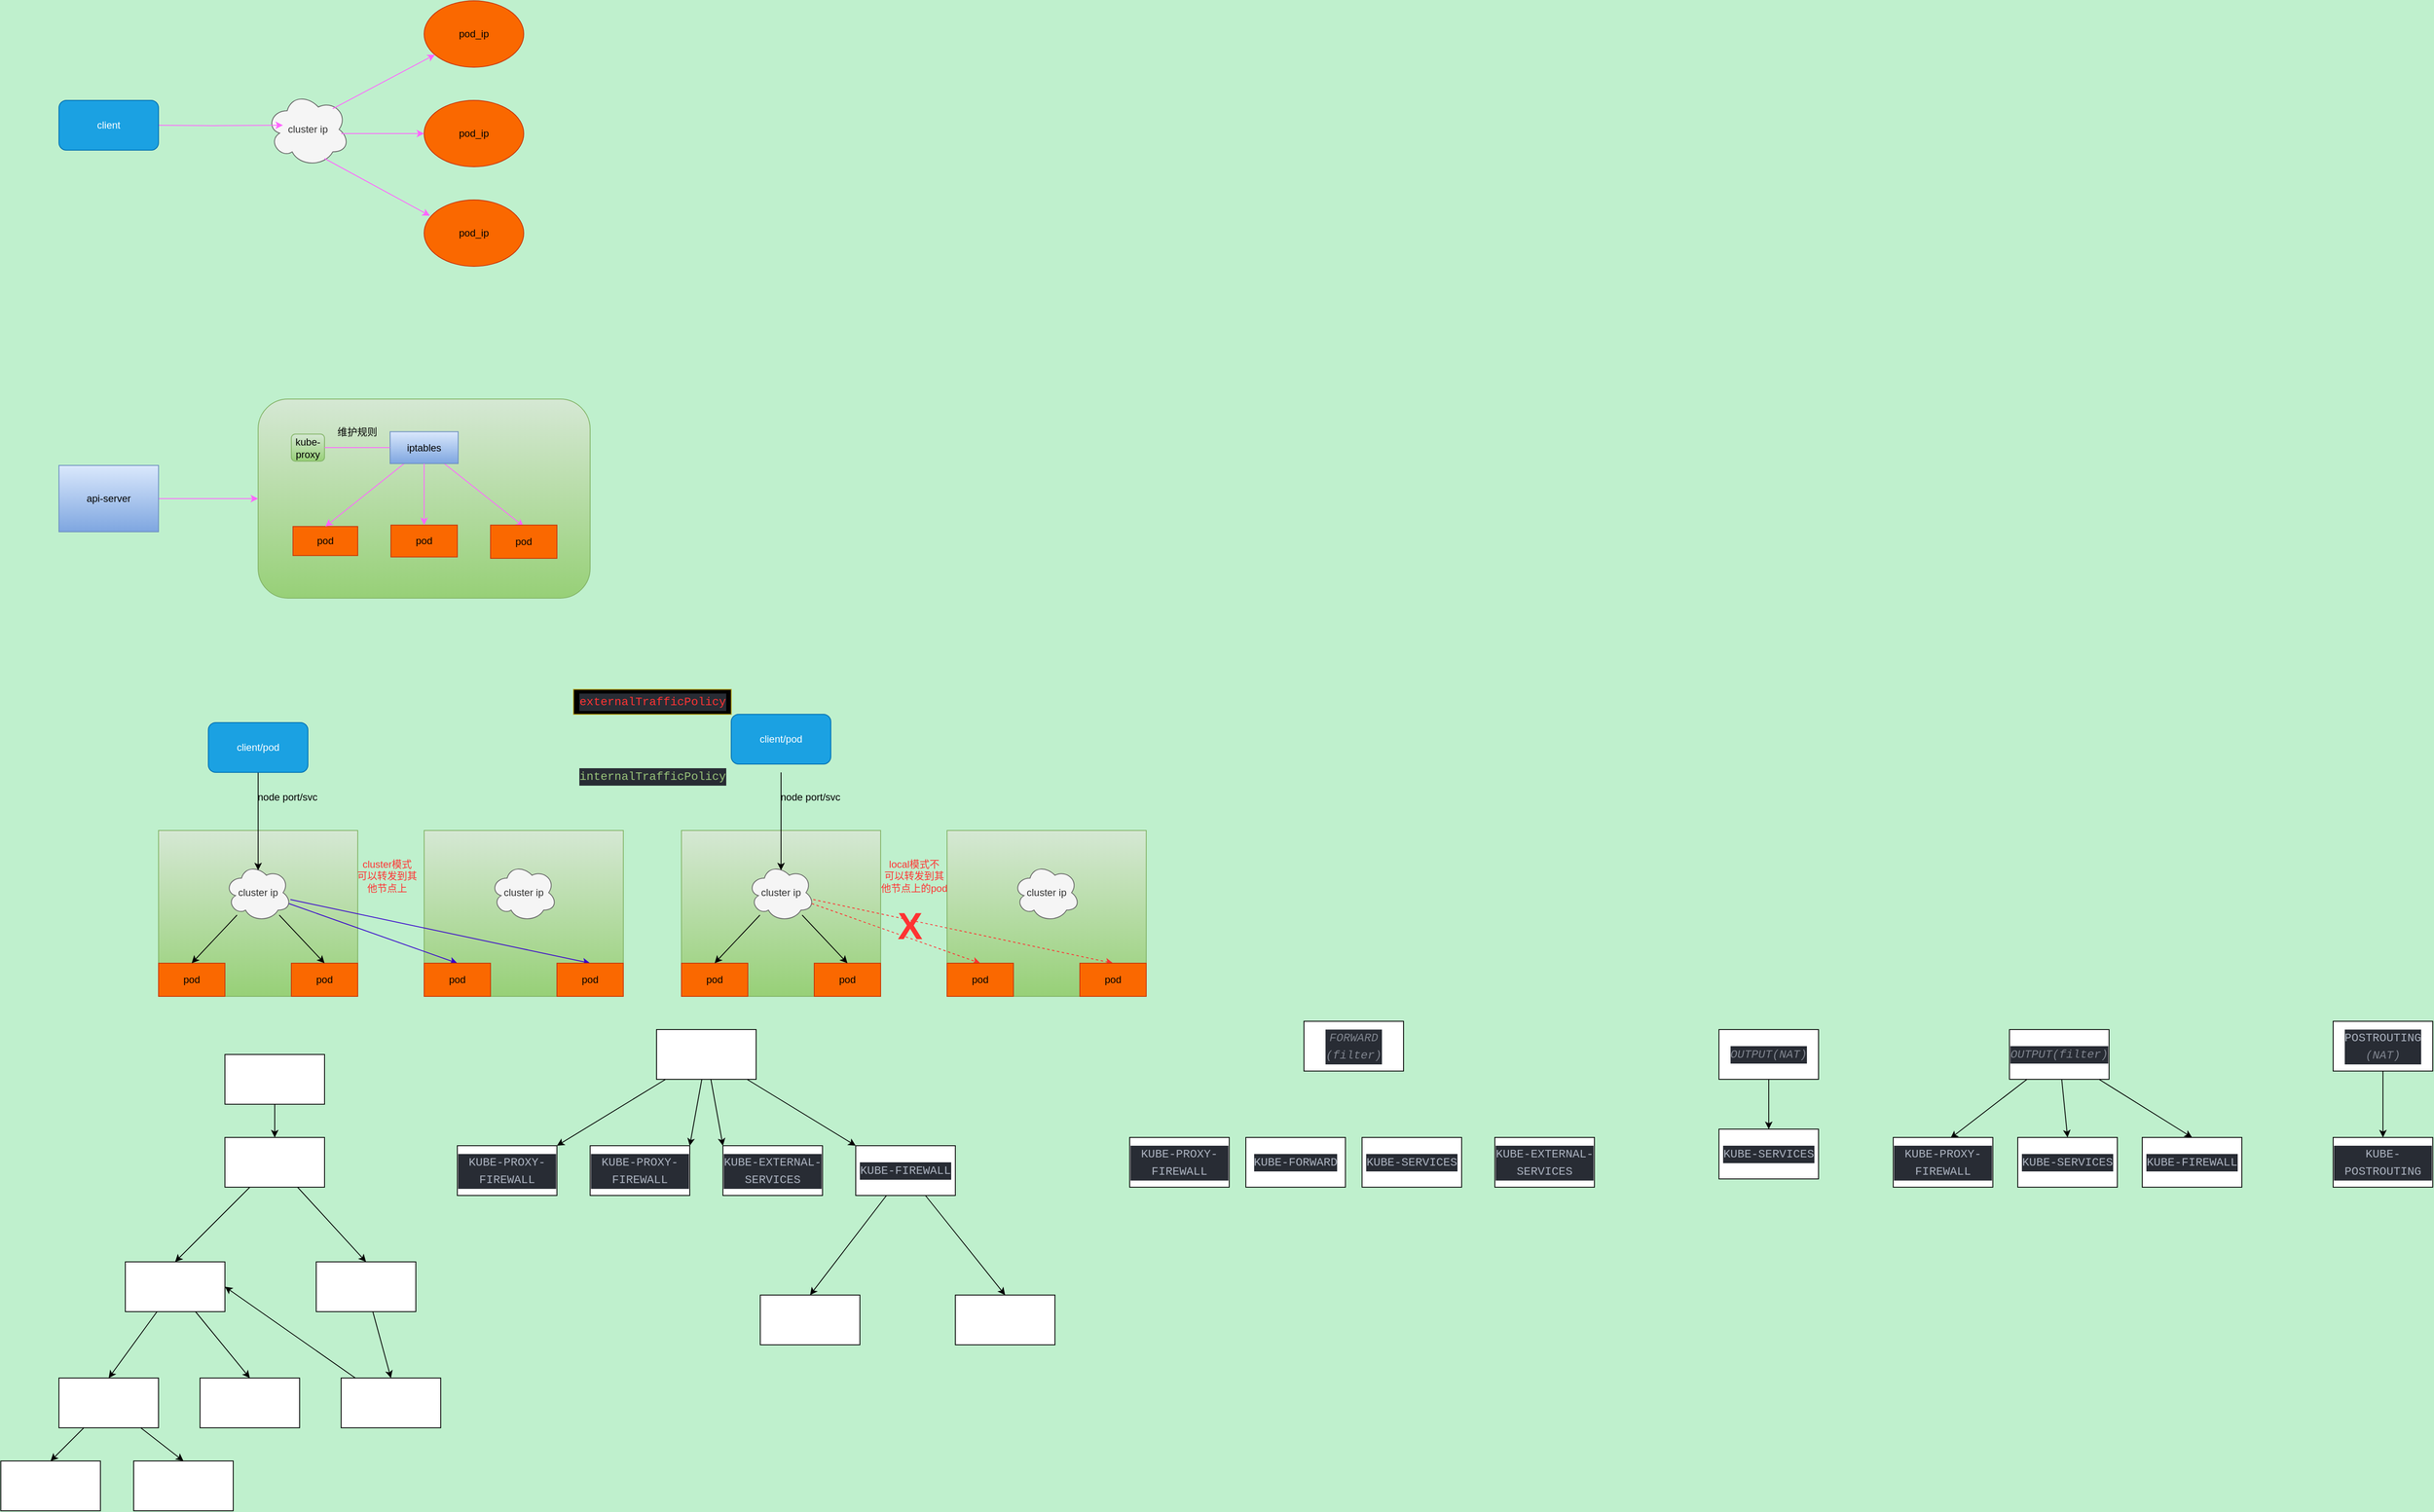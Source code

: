 <mxfile>
    <diagram id="Dsr6dYloNJloRHsYJIIj" name="第 1 页">
        <mxGraphModel dx="4678" dy="860" grid="1" gridSize="10" guides="1" tooltips="1" connect="1" arrows="1" fold="1" page="1" pageScale="1" pageWidth="3300" pageHeight="2339" background="#BFF0CD" math="0" shadow="0">
            <root>
                <mxCell id="0"/>
                <mxCell id="1" parent="0"/>
                <mxCell id="244" value="&lt;p style=&quot;line-height: 1.5&quot;&gt;&lt;font style=&quot;font-size: 45px&quot;&gt;X&lt;/font&gt;&lt;/p&gt;" style="text;strokeColor=none;fillColor=none;html=1;fontSize=24;fontStyle=1;verticalAlign=middle;align=center;fontColor=#FF3333;" parent="1" vertex="1">
                    <mxGeometry x="1020" y="1120" width="90" height="70" as="geometry"/>
                </mxCell>
                <mxCell id="180" value="" style="rounded=0;whiteSpace=wrap;html=1;strokeColor=#82b366;fillColor=#d5e8d4;gradientColor=#97d077;" parent="1" vertex="1">
                    <mxGeometry x="480" y="1040" width="240" height="200" as="geometry"/>
                </mxCell>
                <mxCell id="179" value="" style="rounded=0;whiteSpace=wrap;html=1;strokeColor=#82b366;fillColor=#d5e8d4;gradientColor=#97d077;" parent="1" vertex="1">
                    <mxGeometry x="160" y="1040" width="240" height="200" as="geometry"/>
                </mxCell>
                <mxCell id="2" value="pod_ip" style="ellipse;whiteSpace=wrap;html=1;fillColor=#fa6800;fontColor=#000000;strokeColor=#C73500;" parent="1" vertex="1">
                    <mxGeometry x="480" y="40" width="120" height="80" as="geometry"/>
                </mxCell>
                <mxCell id="3" value="pod_ip" style="ellipse;whiteSpace=wrap;html=1;fillColor=#fa6800;fontColor=#000000;strokeColor=#C73500;" parent="1" vertex="1">
                    <mxGeometry x="480" y="280" width="120" height="80" as="geometry"/>
                </mxCell>
                <mxCell id="4" value="pod_ip" style="ellipse;whiteSpace=wrap;html=1;fillColor=#fa6800;fontColor=#000000;strokeColor=#C73500;" parent="1" vertex="1">
                    <mxGeometry x="480" y="160" width="120" height="80" as="geometry"/>
                </mxCell>
                <mxCell id="5" value="cluster ip" style="ellipse;shape=cloud;whiteSpace=wrap;html=1;fillColor=#f5f5f5;fontColor=#333333;strokeColor=#666666;" parent="1" vertex="1">
                    <mxGeometry x="290" y="150" width="100" height="90" as="geometry"/>
                </mxCell>
                <mxCell id="17" style="edgeStyle=orthogonalEdgeStyle;orthogonalLoop=1;jettySize=auto;html=1;entryX=0.2;entryY=0.444;entryDx=0;entryDy=0;entryPerimeter=0;strokeColor=#FF66FF;" parent="1" target="5" edge="1">
                    <mxGeometry relative="1" as="geometry">
                        <mxPoint x="160" y="189.96" as="sourcePoint"/>
                    </mxGeometry>
                </mxCell>
                <mxCell id="11" value="" style="endArrow=classic;html=1;strokeColor=#FF66FF;" parent="1" target="2" edge="1">
                    <mxGeometry width="50" height="50" relative="1" as="geometry">
                        <mxPoint x="370" y="170" as="sourcePoint"/>
                        <mxPoint x="420" y="120" as="targetPoint"/>
                    </mxGeometry>
                </mxCell>
                <mxCell id="12" value="" style="endArrow=classic;html=1;entryX=0.058;entryY=0.238;entryDx=0;entryDy=0;entryPerimeter=0;strokeColor=#FF66FF;" parent="1" target="3" edge="1">
                    <mxGeometry width="50" height="50" relative="1" as="geometry">
                        <mxPoint x="360" y="230" as="sourcePoint"/>
                        <mxPoint x="492.248" y="121.09" as="targetPoint"/>
                    </mxGeometry>
                </mxCell>
                <mxCell id="13" value="" style="endArrow=classic;html=1;entryX=0;entryY=0.5;entryDx=0;entryDy=0;strokeColor=#FF66FF;" parent="1" target="4" edge="1">
                    <mxGeometry width="50" height="50" relative="1" as="geometry">
                        <mxPoint x="380" y="200" as="sourcePoint"/>
                        <mxPoint x="430" y="150" as="targetPoint"/>
                    </mxGeometry>
                </mxCell>
                <mxCell id="85" value="" style="group;" parent="1" vertex="1" connectable="0">
                    <mxGeometry x="280" y="520" width="400" height="240" as="geometry"/>
                </mxCell>
                <mxCell id="80" value="" style="rounded=1;whiteSpace=wrap;html=1;fillColor=#d5e8d4;gradientColor=#97d077;strokeColor=#82b366;" parent="85" vertex="1">
                    <mxGeometry width="400" height="240" as="geometry"/>
                </mxCell>
                <mxCell id="78" style="edgeStyle=none;html=1;strokeColor=#FF66FF;" parent="85" source="24" edge="1">
                    <mxGeometry relative="1" as="geometry">
                        <mxPoint x="320" y="153.6" as="targetPoint"/>
                    </mxGeometry>
                </mxCell>
                <mxCell id="20" value="&lt;font color=&quot;#000000&quot;&gt;kube-proxy&lt;/font&gt;" style="rounded=1;whiteSpace=wrap;html=1;fillColor=#d5e8d4;gradientColor=#97d077;strokeColor=#82b366;" parent="85" vertex="1">
                    <mxGeometry x="40" y="42.24" width="40" height="32.64" as="geometry"/>
                </mxCell>
                <mxCell id="21" value="pod" style="rounded=0;whiteSpace=wrap;html=1;fillColor=#fa6800;fontColor=#000000;strokeColor=#C73500;" parent="85" vertex="1">
                    <mxGeometry x="42" y="153.6" width="78" height="35.04" as="geometry"/>
                </mxCell>
                <mxCell id="77" style="edgeStyle=none;html=1;entryX=0.5;entryY=0;entryDx=0;entryDy=0;strokeColor=#FF66FF;" parent="85" source="24" target="21" edge="1">
                    <mxGeometry relative="1" as="geometry"/>
                </mxCell>
                <mxCell id="24" value="iptables" style="rounded=0;whiteSpace=wrap;html=1;fillColor=#dae8fc;gradientColor=#7ea6e0;strokeColor=#6c8ebf;" parent="85" vertex="1">
                    <mxGeometry x="159" y="39.36" width="82" height="38.4" as="geometry"/>
                </mxCell>
                <mxCell id="31" value="" style="endArrow=none;html=1;exitX=1;exitY=0.5;exitDx=0;exitDy=0;strokeColor=#FF66FF;" parent="85" source="20" target="24" edge="1">
                    <mxGeometry width="50" height="50" relative="1" as="geometry">
                        <mxPoint x="128" y="96.96" as="sourcePoint"/>
                        <mxPoint x="178" y="48.96" as="targetPoint"/>
                    </mxGeometry>
                </mxCell>
                <mxCell id="37" value="pod" style="rounded=0;whiteSpace=wrap;html=1;fillColor=#fa6800;fontColor=#000000;strokeColor=#C73500;" parent="85" vertex="1">
                    <mxGeometry x="160" y="151.92" width="80" height="38.4" as="geometry"/>
                </mxCell>
                <mxCell id="76" style="edgeStyle=none;html=1;entryX=0.5;entryY=0;entryDx=0;entryDy=0;strokeColor=#FF66FF;" parent="85" source="24" target="37" edge="1">
                    <mxGeometry relative="1" as="geometry"/>
                </mxCell>
                <mxCell id="38" value="pod" style="rounded=0;whiteSpace=wrap;html=1;fillColor=#fa6800;fontColor=#000000;strokeColor=#C73500;" parent="85" vertex="1">
                    <mxGeometry x="280" y="151.92" width="80" height="40.08" as="geometry"/>
                </mxCell>
                <mxCell id="69" value="&lt;font color=&quot;#000000&quot;&gt;维护规则&lt;/font&gt;" style="text;html=1;align=center;verticalAlign=middle;resizable=0;points=[];autosize=1;" parent="85" vertex="1">
                    <mxGeometry x="89" y="30" width="60" height="20" as="geometry"/>
                </mxCell>
                <mxCell id="87" value="client" style="rounded=1;whiteSpace=wrap;html=1;fillColor=#1ba1e2;fontColor=#ffffff;strokeColor=#006EAF;" parent="1" vertex="1">
                    <mxGeometry x="40" y="160" width="120" height="60" as="geometry"/>
                </mxCell>
                <mxCell id="108" style="edgeStyle=none;html=1;entryX=0;entryY=0.5;entryDx=0;entryDy=0;strokeColor=#FF66FF;" parent="1" source="100" target="80" edge="1">
                    <mxGeometry relative="1" as="geometry"/>
                </mxCell>
                <mxCell id="100" value="api-server" style="rounded=0;whiteSpace=wrap;html=1;fillColor=#dae8fc;gradientColor=#7ea6e0;strokeColor=#6c8ebf;" parent="1" vertex="1">
                    <mxGeometry x="40" y="600" width="120" height="80" as="geometry"/>
                </mxCell>
                <mxCell id="109" value="pod" style="rounded=0;whiteSpace=wrap;html=1;fillColor=#fa6800;fontColor=#000000;strokeColor=#C73500;" parent="1" vertex="1">
                    <mxGeometry x="160" y="1200" width="80" height="40" as="geometry"/>
                </mxCell>
                <mxCell id="124" value="pod" style="rounded=0;whiteSpace=wrap;html=1;fillColor=#fa6800;fontColor=#000000;strokeColor=#C73500;" parent="1" vertex="1">
                    <mxGeometry x="320" y="1200" width="80" height="40" as="geometry"/>
                </mxCell>
                <mxCell id="129" style="edgeStyle=none;html=1;entryX=0.5;entryY=0;entryDx=0;entryDy=0;strokeColor=#000000;" parent="1" source="128" target="109" edge="1">
                    <mxGeometry relative="1" as="geometry"/>
                </mxCell>
                <mxCell id="131" style="edgeStyle=none;html=1;entryX=0.5;entryY=0;entryDx=0;entryDy=0;strokeColor=#000000;" parent="1" source="128" target="124" edge="1">
                    <mxGeometry relative="1" as="geometry"/>
                </mxCell>
                <mxCell id="173" style="edgeStyle=none;html=1;entryX=0.5;entryY=0;entryDx=0;entryDy=0;fillColor=#6a00ff;strokeColor=#3700CC;" parent="1" source="128" target="167" edge="1">
                    <mxGeometry relative="1" as="geometry"/>
                </mxCell>
                <mxCell id="174" style="edgeStyle=none;html=1;entryX=0.5;entryY=0;entryDx=0;entryDy=0;strokeColor=#3700CC;fillColor=#6a00ff;" parent="1" source="128" target="168" edge="1">
                    <mxGeometry relative="1" as="geometry">
                        <mxPoint x="680" y="1190" as="targetPoint"/>
                    </mxGeometry>
                </mxCell>
                <mxCell id="128" value="cluster ip" style="ellipse;shape=cloud;whiteSpace=wrap;html=1;fillColor=#f5f5f5;fontColor=#333333;strokeColor=#666666;" parent="1" vertex="1">
                    <mxGeometry x="240" y="1080" width="80" height="70" as="geometry"/>
                </mxCell>
                <mxCell id="167" value="pod" style="rounded=0;whiteSpace=wrap;html=1;fillColor=#fa6800;fontColor=#000000;strokeColor=#C73500;" parent="1" vertex="1">
                    <mxGeometry x="480" y="1200" width="80" height="40" as="geometry"/>
                </mxCell>
                <mxCell id="168" value="pod" style="rounded=0;whiteSpace=wrap;html=1;fillColor=#fa6800;fontColor=#000000;strokeColor=#C73500;" parent="1" vertex="1">
                    <mxGeometry x="640" y="1200" width="80" height="40" as="geometry"/>
                </mxCell>
                <mxCell id="171" value="cluster ip" style="ellipse;shape=cloud;whiteSpace=wrap;html=1;fillColor=#f5f5f5;fontColor=#333333;strokeColor=#666666;" parent="1" vertex="1">
                    <mxGeometry x="560" y="1080" width="80" height="70" as="geometry"/>
                </mxCell>
                <mxCell id="178" style="edgeStyle=none;html=1;entryX=0.5;entryY=0.114;entryDx=0;entryDy=0;entryPerimeter=0;strokeColor=#000000;" parent="1" source="177" target="128" edge="1">
                    <mxGeometry relative="1" as="geometry"/>
                </mxCell>
                <mxCell id="177" value="client/pod" style="rounded=1;whiteSpace=wrap;html=1;fillColor=#1ba1e2;fontColor=#ffffff;strokeColor=#006EAF;" parent="1" vertex="1">
                    <mxGeometry x="220" y="910" width="120" height="60" as="geometry"/>
                </mxCell>
                <mxCell id="181" value="&lt;font color=&quot;#000000&quot;&gt;node port/svc&lt;/font&gt;" style="text;html=1;align=center;verticalAlign=middle;resizable=0;points=[];autosize=1;strokeColor=none;fillColor=none;" parent="1" vertex="1">
                    <mxGeometry x="270" y="990" width="90" height="20" as="geometry"/>
                </mxCell>
                <mxCell id="183" value="&lt;font color=&quot;#ff3333&quot;&gt;cluster模式&lt;br&gt;可以转发到其&lt;br&gt;他节点上&lt;/font&gt;" style="text;html=1;align=center;verticalAlign=middle;resizable=0;points=[];autosize=1;strokeColor=none;fillColor=none;fontColor=#000000;" parent="1" vertex="1">
                    <mxGeometry x="390" y="1070" width="90" height="50" as="geometry"/>
                </mxCell>
                <mxCell id="215" value="" style="rounded=0;whiteSpace=wrap;html=1;strokeColor=#82b366;fillColor=#d5e8d4;gradientColor=#97d077;" parent="1" vertex="1">
                    <mxGeometry x="1110" y="1040" width="240" height="200" as="geometry"/>
                </mxCell>
                <mxCell id="216" value="" style="rounded=0;whiteSpace=wrap;html=1;strokeColor=#82b366;fillColor=#d5e8d4;gradientColor=#97d077;" parent="1" vertex="1">
                    <mxGeometry x="790" y="1040" width="240" height="200" as="geometry"/>
                </mxCell>
                <mxCell id="217" value="pod" style="rounded=0;whiteSpace=wrap;html=1;fillColor=#fa6800;fontColor=#000000;strokeColor=#C73500;" parent="1" vertex="1">
                    <mxGeometry x="790" y="1200" width="80" height="40" as="geometry"/>
                </mxCell>
                <mxCell id="218" value="pod" style="rounded=0;whiteSpace=wrap;html=1;fillColor=#fa6800;fontColor=#000000;strokeColor=#C73500;" parent="1" vertex="1">
                    <mxGeometry x="950" y="1200" width="80" height="40" as="geometry"/>
                </mxCell>
                <mxCell id="219" style="edgeStyle=none;html=1;entryX=0.5;entryY=0;entryDx=0;entryDy=0;strokeColor=#000000;" parent="1" source="223" target="217" edge="1">
                    <mxGeometry relative="1" as="geometry"/>
                </mxCell>
                <mxCell id="220" style="edgeStyle=none;html=1;entryX=0.5;entryY=0;entryDx=0;entryDy=0;strokeColor=#000000;" parent="1" source="223" target="218" edge="1">
                    <mxGeometry relative="1" as="geometry"/>
                </mxCell>
                <mxCell id="221" style="edgeStyle=none;html=1;entryX=0.5;entryY=0;entryDx=0;entryDy=0;fillColor=#6a00ff;strokeColor=#FF3333;dashed=1;" parent="1" source="223" target="224" edge="1">
                    <mxGeometry relative="1" as="geometry"/>
                </mxCell>
                <mxCell id="222" style="edgeStyle=none;html=1;entryX=0.5;entryY=0;entryDx=0;entryDy=0;strokeColor=#FF3333;fillColor=#6a00ff;dashed=1;" parent="1" source="223" target="225" edge="1">
                    <mxGeometry relative="1" as="geometry">
                        <mxPoint x="1310" y="1190" as="targetPoint"/>
                    </mxGeometry>
                </mxCell>
                <mxCell id="223" value="cluster ip" style="ellipse;shape=cloud;whiteSpace=wrap;html=1;fillColor=#f5f5f5;fontColor=#333333;strokeColor=#666666;" parent="1" vertex="1">
                    <mxGeometry x="870" y="1080" width="80" height="70" as="geometry"/>
                </mxCell>
                <mxCell id="224" value="pod" style="rounded=0;whiteSpace=wrap;html=1;fillColor=#fa6800;fontColor=#000000;strokeColor=#C73500;" parent="1" vertex="1">
                    <mxGeometry x="1110" y="1200" width="80" height="40" as="geometry"/>
                </mxCell>
                <mxCell id="225" value="pod" style="rounded=0;whiteSpace=wrap;html=1;fillColor=#fa6800;fontColor=#000000;strokeColor=#C73500;" parent="1" vertex="1">
                    <mxGeometry x="1270" y="1200" width="80" height="40" as="geometry"/>
                </mxCell>
                <mxCell id="226" value="cluster ip" style="ellipse;shape=cloud;whiteSpace=wrap;html=1;fillColor=#f5f5f5;fontColor=#333333;strokeColor=#666666;" parent="1" vertex="1">
                    <mxGeometry x="1190" y="1080" width="80" height="70" as="geometry"/>
                </mxCell>
                <mxCell id="227" style="edgeStyle=none;html=1;entryX=0.5;entryY=0.114;entryDx=0;entryDy=0;entryPerimeter=0;strokeColor=#000000;" parent="1" target="223" edge="1">
                    <mxGeometry relative="1" as="geometry">
                        <mxPoint x="910" y="970" as="sourcePoint"/>
                    </mxGeometry>
                </mxCell>
                <mxCell id="228" value="client/pod" style="rounded=1;whiteSpace=wrap;html=1;fillColor=#1ba1e2;fontColor=#ffffff;strokeColor=#006EAF;" parent="1" vertex="1">
                    <mxGeometry x="850" y="900" width="120" height="60" as="geometry"/>
                </mxCell>
                <mxCell id="229" value="&lt;font color=&quot;#000000&quot;&gt;node port/svc&lt;/font&gt;" style="text;html=1;align=center;verticalAlign=middle;resizable=0;points=[];autosize=1;strokeColor=none;fillColor=none;" parent="1" vertex="1">
                    <mxGeometry x="900" y="990" width="90" height="20" as="geometry"/>
                </mxCell>
                <mxCell id="230" value="&lt;font color=&quot;#ff3333&quot;&gt;local模式不&lt;br&gt;可以转发到其&lt;br&gt;他节点上的pod&lt;/font&gt;" style="text;html=1;align=center;verticalAlign=middle;resizable=0;points=[];autosize=1;strokeColor=none;fillColor=none;fontColor=#000000;" parent="1" vertex="1">
                    <mxGeometry x="1020" y="1070" width="100" height="50" as="geometry"/>
                </mxCell>
                <mxCell id="245" value="&lt;div style=&quot;background-color: rgb(40 , 44 , 52) ; font-family: &amp;#34;jetbrains mono&amp;#34; , &amp;#34;courier new&amp;#34; , monospace , &amp;#34;menlo&amp;#34; , &amp;#34;monaco&amp;#34; , &amp;#34;courier new&amp;#34; , monospace ; font-size: 14px ; line-height: 21px&quot;&gt;&lt;font color=&quot;#ff3333&quot;&gt;externalTrafficPolicy&lt;/font&gt;&lt;/div&gt;" style="text;html=1;align=center;verticalAlign=middle;resizable=0;points=[];autosize=1;strokeColor=#B09500;fillColor=#000000;fontColor=#000000;" parent="1" vertex="1">
                    <mxGeometry x="660" y="870" width="190" height="30" as="geometry"/>
                </mxCell>
                <mxCell id="246" value="&lt;div style=&quot;color: rgb(171 , 178 , 191) ; background-color: rgb(40 , 44 , 52) ; font-family: &amp;#34;jetbrains mono&amp;#34; , &amp;#34;courier new&amp;#34; , monospace , &amp;#34;menlo&amp;#34; , &amp;#34;monaco&amp;#34; , &amp;#34;courier new&amp;#34; , monospace ; font-size: 14px ; line-height: 21px&quot;&gt;&lt;span style=&quot;color: #98c379&quot;&gt;internalTrafficPolicy&lt;/span&gt;&lt;/div&gt;" style="text;html=1;align=center;verticalAlign=middle;resizable=0;points=[];autosize=1;strokeColor=none;fillColor=none;fontColor=#FF3333;" parent="1" vertex="1">
                    <mxGeometry x="660" y="960" width="190" height="30" as="geometry"/>
                </mxCell>
                <mxCell id="255" style="edgeStyle=none;html=1;entryX=0.5;entryY=0;entryDx=0;entryDy=0;fontColor=#FFFFFF;strokeColor=#000000;" parent="1" source="248" target="249" edge="1">
                    <mxGeometry relative="1" as="geometry"/>
                </mxCell>
                <mxCell id="256" style="edgeStyle=none;html=1;entryX=0.5;entryY=0;entryDx=0;entryDy=0;fontColor=#FFFFFF;strokeColor=#000000;" parent="1" source="248" target="250" edge="1">
                    <mxGeometry relative="1" as="geometry"/>
                </mxCell>
                <mxCell id="248" value="&lt;font color=&quot;#ffffff&quot;&gt;&amp;nbsp;KUBE-SERVICES&lt;/font&gt;" style="rounded=0;whiteSpace=wrap;html=1;fontColor=#000000;strokeColor=#000000;" parent="1" vertex="1">
                    <mxGeometry x="240" y="1410" width="120" height="60" as="geometry"/>
                </mxCell>
                <mxCell id="257" style="edgeStyle=none;html=1;entryX=0.5;entryY=0;entryDx=0;entryDy=0;fontColor=#FFFFFF;strokeColor=#000000;" parent="1" source="249" target="251" edge="1">
                    <mxGeometry relative="1" as="geometry"/>
                </mxCell>
                <mxCell id="258" style="edgeStyle=none;html=1;entryX=0.5;entryY=0;entryDx=0;entryDy=0;fontColor=#FFFFFF;strokeColor=#000000;" parent="1" source="249" target="252" edge="1">
                    <mxGeometry relative="1" as="geometry"/>
                </mxCell>
                <mxCell id="249" value="&lt;font color=&quot;#ffffff&quot;&gt;KUBE-SVC-xxxx&lt;/font&gt;" style="rounded=0;whiteSpace=wrap;html=1;fontColor=#000000;strokeColor=#000000;" parent="1" vertex="1">
                    <mxGeometry x="120" y="1560" width="120" height="60" as="geometry"/>
                </mxCell>
                <mxCell id="264" style="edgeStyle=none;html=1;entryX=0.5;entryY=0;entryDx=0;entryDy=0;fontColor=#FFFFFF;strokeColor=#000000;" parent="1" source="250" target="261" edge="1">
                    <mxGeometry relative="1" as="geometry"/>
                </mxCell>
                <mxCell id="250" value="&lt;font color=&quot;#ffffff&quot;&gt;KUBE-NODEPROTS&lt;/font&gt;" style="rounded=0;whiteSpace=wrap;html=1;fontColor=#000000;strokeColor=#000000;" parent="1" vertex="1">
                    <mxGeometry x="350" y="1560" width="120" height="60" as="geometry"/>
                </mxCell>
                <mxCell id="259" style="edgeStyle=none;html=1;entryX=0.5;entryY=0;entryDx=0;entryDy=0;fontColor=#FFFFFF;strokeColor=#000000;" parent="1" source="251" target="253" edge="1">
                    <mxGeometry relative="1" as="geometry"/>
                </mxCell>
                <mxCell id="260" style="edgeStyle=none;html=1;entryX=0.5;entryY=0;entryDx=0;entryDy=0;fontColor=#FFFFFF;strokeColor=#000000;" parent="1" source="251" target="254" edge="1">
                    <mxGeometry relative="1" as="geometry"/>
                </mxCell>
                <mxCell id="251" value="&lt;font color=&quot;#ffffff&quot;&gt;KUBE-SEP-xxxx&lt;/font&gt;" style="rounded=0;whiteSpace=wrap;html=1;fontColor=#000000;strokeColor=#000000;" parent="1" vertex="1">
                    <mxGeometry x="40" y="1700" width="120" height="60" as="geometry"/>
                </mxCell>
                <mxCell id="252" value="&lt;font color=&quot;#ffffff&quot;&gt;KUBE-MARK-MASQ&lt;/font&gt;" style="rounded=0;whiteSpace=wrap;html=1;fontColor=#000000;strokeColor=#000000;" parent="1" vertex="1">
                    <mxGeometry x="210" y="1700" width="120" height="60" as="geometry"/>
                </mxCell>
                <mxCell id="253" value="&lt;font color=&quot;#ffffff&quot;&gt;KUBE-MARK-MASQ&lt;/font&gt;" style="rounded=0;whiteSpace=wrap;html=1;fontColor=#000000;strokeColor=#000000;" parent="1" vertex="1">
                    <mxGeometry x="-30" y="1800" width="120" height="60" as="geometry"/>
                </mxCell>
                <mxCell id="254" value="&lt;font color=&quot;#ffffff&quot;&gt;DNAT&lt;/font&gt;" style="rounded=0;whiteSpace=wrap;html=1;fontColor=#000000;strokeColor=#000000;" parent="1" vertex="1">
                    <mxGeometry x="130" y="1800" width="120" height="60" as="geometry"/>
                </mxCell>
                <mxCell id="265" style="edgeStyle=none;html=1;entryX=1;entryY=0.5;entryDx=0;entryDy=0;fontColor=#FFFFFF;strokeColor=#000000;" parent="1" source="261" target="249" edge="1">
                    <mxGeometry relative="1" as="geometry"/>
                </mxCell>
                <mxCell id="261" value="&lt;font color=&quot;#ffffff&quot;&gt;KUBE-EXT-xxx&lt;/font&gt;" style="rounded=0;whiteSpace=wrap;html=1;fontColor=#000000;strokeColor=#000000;" parent="1" vertex="1">
                    <mxGeometry x="380" y="1700" width="120" height="60" as="geometry"/>
                </mxCell>
                <mxCell id="267" style="edgeStyle=none;html=1;entryX=0.5;entryY=0;entryDx=0;entryDy=0;strokeColor=#000000;" edge="1" parent="1" source="266" target="248">
                    <mxGeometry relative="1" as="geometry"/>
                </mxCell>
                <mxCell id="266" value="&lt;font color=&quot;#ffffff&quot;&gt;PREROUTING(NAT)&lt;/font&gt;" style="rounded=0;whiteSpace=wrap;html=1;fontColor=#000000;strokeColor=#000000;" vertex="1" parent="1">
                    <mxGeometry x="240" y="1310" width="120" height="60" as="geometry"/>
                </mxCell>
                <mxCell id="275" style="edgeStyle=none;html=1;entryX=1;entryY=0;entryDx=0;entryDy=0;strokeColor=#000000;" edge="1" parent="1" source="268" target="269">
                    <mxGeometry relative="1" as="geometry"/>
                </mxCell>
                <mxCell id="276" style="edgeStyle=none;html=1;entryX=0;entryY=0;entryDx=0;entryDy=0;strokeColor=#000000;" edge="1" parent="1" source="268" target="272">
                    <mxGeometry relative="1" as="geometry"/>
                </mxCell>
                <mxCell id="277" style="edgeStyle=none;html=1;entryX=1;entryY=0;entryDx=0;entryDy=0;strokeColor=#000000;" edge="1" parent="1" source="268" target="270">
                    <mxGeometry relative="1" as="geometry"/>
                </mxCell>
                <mxCell id="278" style="edgeStyle=none;html=1;entryX=0;entryY=0;entryDx=0;entryDy=0;strokeColor=#000000;" edge="1" parent="1" source="268" target="271">
                    <mxGeometry relative="1" as="geometry"/>
                </mxCell>
                <mxCell id="268" value="&lt;font color=&quot;#ffffff&quot;&gt;INPUT&lt;br&gt;(filter)&lt;/font&gt;" style="rounded=0;whiteSpace=wrap;html=1;fontColor=#000000;strokeColor=#000000;" vertex="1" parent="1">
                    <mxGeometry x="760" y="1280" width="120" height="60" as="geometry"/>
                </mxCell>
                <mxCell id="269" value="&lt;div style=&quot;color: rgb(171 , 178 , 191) ; background-color: rgb(40 , 44 , 52) ; font-family: &amp;#34;jetbrains mono&amp;#34; , &amp;#34;courier new&amp;#34; , monospace , &amp;#34;menlo&amp;#34; , &amp;#34;monaco&amp;#34; , &amp;#34;courier new&amp;#34; , monospace ; font-size: 14px ; line-height: 21px&quot;&gt;KUBE-PROXY-FIREWALL&lt;/div&gt;" style="rounded=0;whiteSpace=wrap;html=1;fontColor=#000000;strokeColor=#000000;" vertex="1" parent="1">
                    <mxGeometry x="520" y="1420" width="120" height="60" as="geometry"/>
                </mxCell>
                <mxCell id="270" value="&lt;div style=&quot;color: rgb(171 , 178 , 191) ; background-color: rgb(40 , 44 , 52) ; font-family: &amp;#34;jetbrains mono&amp;#34; , &amp;#34;courier new&amp;#34; , monospace , &amp;#34;menlo&amp;#34; , &amp;#34;monaco&amp;#34; , &amp;#34;courier new&amp;#34; , monospace ; font-size: 14px ; line-height: 21px&quot;&gt;KUBE-PROXY-FIREWALL&lt;/div&gt;" style="rounded=0;whiteSpace=wrap;html=1;fontColor=#000000;strokeColor=#000000;" vertex="1" parent="1">
                    <mxGeometry x="680" y="1420" width="120" height="60" as="geometry"/>
                </mxCell>
                <mxCell id="271" value="&lt;div style=&quot;color: rgb(171 , 178 , 191) ; background-color: rgb(40 , 44 , 52) ; font-family: &amp;#34;jetbrains mono&amp;#34; , &amp;#34;courier new&amp;#34; , monospace , &amp;#34;menlo&amp;#34; , &amp;#34;monaco&amp;#34; , &amp;#34;courier new&amp;#34; , monospace ; font-size: 14px ; line-height: 21px&quot;&gt;&lt;div style=&quot;font-family: &amp;#34;jetbrains mono&amp;#34; , &amp;#34;courier new&amp;#34; , monospace , &amp;#34;menlo&amp;#34; , &amp;#34;monaco&amp;#34; , &amp;#34;courier new&amp;#34; , monospace ; line-height: 21px&quot;&gt;KUBE-EXTERNAL-SERVICES&lt;/div&gt;&lt;/div&gt;" style="rounded=0;whiteSpace=wrap;html=1;fontColor=#000000;strokeColor=#000000;" vertex="1" parent="1">
                    <mxGeometry x="840" y="1420" width="120" height="60" as="geometry"/>
                </mxCell>
                <mxCell id="280" style="edgeStyle=none;html=1;entryX=0.5;entryY=0;entryDx=0;entryDy=0;strokeColor=#000000;" edge="1" parent="1" source="272" target="274">
                    <mxGeometry relative="1" as="geometry"/>
                </mxCell>
                <mxCell id="281" style="edgeStyle=none;html=1;entryX=0.5;entryY=0;entryDx=0;entryDy=0;strokeColor=#000000;" edge="1" parent="1" source="272" target="273">
                    <mxGeometry relative="1" as="geometry"/>
                </mxCell>
                <mxCell id="272" value="&lt;div style=&quot;color: rgb(171 , 178 , 191) ; background-color: rgb(40 , 44 , 52) ; font-family: &amp;#34;jetbrains mono&amp;#34; , &amp;#34;courier new&amp;#34; , monospace , &amp;#34;menlo&amp;#34; , &amp;#34;monaco&amp;#34; , &amp;#34;courier new&amp;#34; , monospace ; font-size: 14px ; line-height: 21px&quot;&gt;&lt;div style=&quot;font-family: &amp;#34;jetbrains mono&amp;#34; , &amp;#34;courier new&amp;#34; , monospace , &amp;#34;menlo&amp;#34; , &amp;#34;monaco&amp;#34; , &amp;#34;courier new&amp;#34; , monospace ; line-height: 21px&quot;&gt;&lt;div style=&quot;font-family: &amp;#34;jetbrains mono&amp;#34; , &amp;#34;courier new&amp;#34; , monospace , &amp;#34;menlo&amp;#34; , &amp;#34;monaco&amp;#34; , &amp;#34;courier new&amp;#34; , monospace ; line-height: 21px&quot;&gt;KUBE-FIREWALL&lt;/div&gt;&lt;/div&gt;&lt;/div&gt;" style="rounded=0;whiteSpace=wrap;html=1;fontColor=#000000;strokeColor=#000000;" vertex="1" parent="1">
                    <mxGeometry x="1000" y="1420" width="120" height="60" as="geometry"/>
                </mxCell>
                <mxCell id="273" value="&lt;font color=&quot;#ffffff&quot;&gt;DROP&lt;/font&gt;" style="rounded=0;whiteSpace=wrap;html=1;fontColor=#000000;strokeColor=#000000;" vertex="1" parent="1">
                    <mxGeometry x="885" y="1600" width="120" height="60" as="geometry"/>
                </mxCell>
                <mxCell id="274" value="&lt;font color=&quot;#ffffff&quot;&gt;DROP&lt;/font&gt;" style="rounded=0;whiteSpace=wrap;html=1;fontColor=#000000;strokeColor=#000000;" vertex="1" parent="1">
                    <mxGeometry x="1120" y="1600" width="120" height="60" as="geometry"/>
                </mxCell>
                <mxCell id="282" value="&lt;div style=&quot;color: rgb(171 , 178 , 191) ; background-color: rgb(40 , 44 , 52) ; font-family: &amp;#34;jetbrains mono&amp;#34; , &amp;#34;courier new&amp;#34; , monospace , &amp;#34;menlo&amp;#34; , &amp;#34;monaco&amp;#34; , &amp;#34;courier new&amp;#34; , monospace ; font-size: 14px ; line-height: 21px&quot;&gt;&lt;div style=&quot;font-family: &amp;#34;jetbrains mono&amp;#34; , &amp;#34;courier new&amp;#34; , monospace , &amp;#34;menlo&amp;#34; , &amp;#34;monaco&amp;#34; , &amp;#34;courier new&amp;#34; , monospace ; line-height: 21px&quot;&gt;&lt;span style=&quot;color: #7f848e ; font-style: italic&quot;&gt;FORWARD&lt;/span&gt;&lt;/div&gt;&lt;div style=&quot;font-family: &amp;#34;jetbrains mono&amp;#34; , &amp;#34;courier new&amp;#34; , monospace , &amp;#34;menlo&amp;#34; , &amp;#34;monaco&amp;#34; , &amp;#34;courier new&amp;#34; , monospace ; line-height: 21px&quot;&gt;&lt;span style=&quot;color: #7f848e ; font-style: italic&quot;&gt;(&lt;/span&gt;&lt;span style=&quot;color: rgb(127 , 132 , 142) ; font-style: italic ; font-family: &amp;#34;jetbrains mono&amp;#34; , &amp;#34;courier new&amp;#34; , monospace , &amp;#34;menlo&amp;#34; , &amp;#34;monaco&amp;#34; , &amp;#34;courier new&amp;#34; , monospace&quot;&gt;filter&lt;/span&gt;&lt;span style=&quot;color: rgb(127 , 132 , 142) ; font-style: italic&quot;&gt;)&lt;/span&gt;&lt;/div&gt;&lt;/div&gt;" style="rounded=0;whiteSpace=wrap;html=1;fontColor=#000000;strokeColor=#000000;" vertex="1" parent="1">
                    <mxGeometry x="1540" y="1270" width="120" height="60" as="geometry"/>
                </mxCell>
                <mxCell id="283" value="&lt;div style=&quot;color: rgb(171 , 178 , 191) ; background-color: rgb(40 , 44 , 52) ; font-family: &amp;#34;jetbrains mono&amp;#34; , &amp;#34;courier new&amp;#34; , monospace , &amp;#34;menlo&amp;#34; , &amp;#34;monaco&amp;#34; , &amp;#34;courier new&amp;#34; , monospace ; font-size: 14px ; line-height: 21px&quot;&gt;&lt;div style=&quot;font-family: &amp;#34;jetbrains mono&amp;#34; , &amp;#34;courier new&amp;#34; , monospace , &amp;#34;menlo&amp;#34; , &amp;#34;monaco&amp;#34; , &amp;#34;courier new&amp;#34; , monospace ; line-height: 21px&quot;&gt;&lt;div style=&quot;font-family: &amp;#34;jetbrains mono&amp;#34; , &amp;#34;courier new&amp;#34; , monospace , &amp;#34;menlo&amp;#34; , &amp;#34;monaco&amp;#34; , &amp;#34;courier new&amp;#34; , monospace ; line-height: 21px&quot;&gt;KUBE-PROXY-FIREWALL&lt;/div&gt;&lt;/div&gt;&lt;/div&gt;" style="rounded=0;whiteSpace=wrap;html=1;fontColor=#000000;strokeColor=#000000;" vertex="1" parent="1">
                    <mxGeometry x="1330" y="1410" width="120" height="60" as="geometry"/>
                </mxCell>
                <mxCell id="284" value="&lt;div style=&quot;color: rgb(171 , 178 , 191) ; background-color: rgb(40 , 44 , 52) ; font-family: &amp;#34;jetbrains mono&amp;#34; , &amp;#34;courier new&amp;#34; , monospace , &amp;#34;menlo&amp;#34; , &amp;#34;monaco&amp;#34; , &amp;#34;courier new&amp;#34; , monospace ; font-size: 14px ; line-height: 21px&quot;&gt;&lt;div style=&quot;font-family: &amp;#34;jetbrains mono&amp;#34; , &amp;#34;courier new&amp;#34; , monospace , &amp;#34;menlo&amp;#34; , &amp;#34;monaco&amp;#34; , &amp;#34;courier new&amp;#34; , monospace ; line-height: 21px&quot;&gt;&lt;div style=&quot;font-family: &amp;#34;jetbrains mono&amp;#34; , &amp;#34;courier new&amp;#34; , monospace , &amp;#34;menlo&amp;#34; , &amp;#34;monaco&amp;#34; , &amp;#34;courier new&amp;#34; , monospace ; line-height: 21px&quot;&gt;&lt;div style=&quot;font-family: &amp;#34;jetbrains mono&amp;#34; , &amp;#34;courier new&amp;#34; , monospace , &amp;#34;menlo&amp;#34; , &amp;#34;monaco&amp;#34; , &amp;#34;courier new&amp;#34; , monospace ; line-height: 21px&quot;&gt;KUBE-FORWARD&lt;/div&gt;&lt;/div&gt;&lt;/div&gt;&lt;/div&gt;" style="rounded=0;whiteSpace=wrap;html=1;fontColor=#000000;strokeColor=#000000;" vertex="1" parent="1">
                    <mxGeometry x="1470" y="1410" width="120" height="60" as="geometry"/>
                </mxCell>
                <mxCell id="285" value="&lt;div style=&quot;color: rgb(171 , 178 , 191) ; background-color: rgb(40 , 44 , 52) ; font-family: &amp;#34;jetbrains mono&amp;#34; , &amp;#34;courier new&amp;#34; , monospace , &amp;#34;menlo&amp;#34; , &amp;#34;monaco&amp;#34; , &amp;#34;courier new&amp;#34; , monospace ; font-size: 14px ; line-height: 21px&quot;&gt;&lt;div style=&quot;font-family: &amp;#34;jetbrains mono&amp;#34; , &amp;#34;courier new&amp;#34; , monospace , &amp;#34;menlo&amp;#34; , &amp;#34;monaco&amp;#34; , &amp;#34;courier new&amp;#34; , monospace ; line-height: 21px&quot;&gt;&lt;div style=&quot;font-family: &amp;#34;jetbrains mono&amp;#34; , &amp;#34;courier new&amp;#34; , monospace , &amp;#34;menlo&amp;#34; , &amp;#34;monaco&amp;#34; , &amp;#34;courier new&amp;#34; , monospace ; line-height: 21px&quot;&gt;&lt;div style=&quot;font-family: &amp;#34;jetbrains mono&amp;#34; , &amp;#34;courier new&amp;#34; , monospace , &amp;#34;menlo&amp;#34; , &amp;#34;monaco&amp;#34; , &amp;#34;courier new&amp;#34; , monospace ; line-height: 21px&quot;&gt;&lt;div style=&quot;font-family: &amp;#34;jetbrains mono&amp;#34; , &amp;#34;courier new&amp;#34; , monospace , &amp;#34;menlo&amp;#34; , &amp;#34;monaco&amp;#34; , &amp;#34;courier new&amp;#34; , monospace ; line-height: 21px&quot;&gt;KUBE-SERVICES&lt;/div&gt;&lt;/div&gt;&lt;/div&gt;&lt;/div&gt;&lt;/div&gt;" style="rounded=0;whiteSpace=wrap;html=1;fontColor=#000000;strokeColor=#000000;" vertex="1" parent="1">
                    <mxGeometry x="1610" y="1410" width="120" height="60" as="geometry"/>
                </mxCell>
                <mxCell id="286" value="&lt;div style=&quot;color: rgb(171 , 178 , 191) ; background-color: rgb(40 , 44 , 52) ; font-family: &amp;#34;jetbrains mono&amp;#34; , &amp;#34;courier new&amp;#34; , monospace , &amp;#34;menlo&amp;#34; , &amp;#34;monaco&amp;#34; , &amp;#34;courier new&amp;#34; , monospace ; font-size: 14px ; line-height: 21px&quot;&gt;&lt;div style=&quot;font-family: &amp;#34;jetbrains mono&amp;#34; , &amp;#34;courier new&amp;#34; , monospace , &amp;#34;menlo&amp;#34; , &amp;#34;monaco&amp;#34; , &amp;#34;courier new&amp;#34; , monospace ; line-height: 21px&quot;&gt;&lt;div style=&quot;font-family: &amp;#34;jetbrains mono&amp;#34; , &amp;#34;courier new&amp;#34; , monospace , &amp;#34;menlo&amp;#34; , &amp;#34;monaco&amp;#34; , &amp;#34;courier new&amp;#34; , monospace ; line-height: 21px&quot;&gt;&lt;div style=&quot;font-family: &amp;#34;jetbrains mono&amp;#34; , &amp;#34;courier new&amp;#34; , monospace , &amp;#34;menlo&amp;#34; , &amp;#34;monaco&amp;#34; , &amp;#34;courier new&amp;#34; , monospace ; line-height: 21px&quot;&gt;&lt;div style=&quot;font-family: &amp;#34;jetbrains mono&amp;#34; , &amp;#34;courier new&amp;#34; , monospace , &amp;#34;menlo&amp;#34; , &amp;#34;monaco&amp;#34; , &amp;#34;courier new&amp;#34; , monospace ; line-height: 21px&quot;&gt;&lt;div style=&quot;font-family: &amp;#34;jetbrains mono&amp;#34; , &amp;#34;courier new&amp;#34; , monospace , &amp;#34;menlo&amp;#34; , &amp;#34;monaco&amp;#34; , &amp;#34;courier new&amp;#34; , monospace ; line-height: 21px&quot;&gt;KUBE-EXTERNAL-SERVICES&lt;/div&gt;&lt;/div&gt;&lt;/div&gt;&lt;/div&gt;&lt;/div&gt;&lt;/div&gt;" style="rounded=0;whiteSpace=wrap;html=1;fontColor=#000000;strokeColor=#000000;" vertex="1" parent="1">
                    <mxGeometry x="1770" y="1410" width="120" height="60" as="geometry"/>
                </mxCell>
                <mxCell id="293" style="edgeStyle=none;html=1;entryX=0.5;entryY=0;entryDx=0;entryDy=0;strokeColor=#000000;" edge="1" parent="1" source="287" target="288">
                    <mxGeometry relative="1" as="geometry"/>
                </mxCell>
                <mxCell id="287" value="&lt;div style=&quot;background-color: rgb(40 , 44 , 52) ; font-family: &amp;#34;jetbrains mono&amp;#34; , &amp;#34;courier new&amp;#34; , monospace , &amp;#34;menlo&amp;#34; , &amp;#34;monaco&amp;#34; , &amp;#34;courier new&amp;#34; , monospace ; font-size: 14px ; line-height: 21px&quot;&gt;&lt;div style=&quot;font-family: &amp;#34;jetbrains mono&amp;#34; , &amp;#34;courier new&amp;#34; , monospace , &amp;#34;menlo&amp;#34; , &amp;#34;monaco&amp;#34; , &amp;#34;courier new&amp;#34; , monospace ; line-height: 21px&quot;&gt;&lt;font color=&quot;#7f848e&quot;&gt;&lt;i&gt;OUTPUT(NAT)&lt;/i&gt;&lt;/font&gt;&lt;/div&gt;&lt;/div&gt;" style="rounded=0;whiteSpace=wrap;html=1;fontColor=#000000;strokeColor=#000000;" vertex="1" parent="1">
                    <mxGeometry x="2040" y="1280" width="120" height="60" as="geometry"/>
                </mxCell>
                <mxCell id="288" value="&lt;div style=&quot;background-color: rgb(40 , 44 , 52) ; font-family: &amp;#34;jetbrains mono&amp;#34; , &amp;#34;courier new&amp;#34; , monospace , &amp;#34;menlo&amp;#34; , &amp;#34;monaco&amp;#34; , &amp;#34;courier new&amp;#34; , monospace ; font-size: 14px ; line-height: 21px&quot;&gt;&lt;div style=&quot;font-family: &amp;#34;jetbrains mono&amp;#34; , &amp;#34;courier new&amp;#34; , monospace , &amp;#34;menlo&amp;#34; , &amp;#34;monaco&amp;#34; , &amp;#34;courier new&amp;#34; , monospace ; line-height: 21px&quot;&gt;&lt;div style=&quot;color: rgb(171 , 178 , 191) ; font-family: &amp;#34;jetbrains mono&amp;#34; , &amp;#34;courier new&amp;#34; , monospace , &amp;#34;menlo&amp;#34; , &amp;#34;monaco&amp;#34; , &amp;#34;courier new&amp;#34; , monospace ; line-height: 21px&quot;&gt;KUBE-SERVICES&lt;/div&gt;&lt;/div&gt;&lt;/div&gt;" style="rounded=0;whiteSpace=wrap;html=1;fontColor=#000000;strokeColor=#000000;" vertex="1" parent="1">
                    <mxGeometry x="2040" y="1400" width="120" height="60" as="geometry"/>
                </mxCell>
                <mxCell id="294" style="edgeStyle=none;html=1;entryX=0.5;entryY=0;entryDx=0;entryDy=0;strokeColor=#000000;" edge="1" parent="1" source="289" target="291">
                    <mxGeometry relative="1" as="geometry"/>
                </mxCell>
                <mxCell id="295" style="edgeStyle=none;html=1;entryX=0.575;entryY=0.017;entryDx=0;entryDy=0;entryPerimeter=0;strokeColor=#000000;" edge="1" parent="1" source="289" target="290">
                    <mxGeometry relative="1" as="geometry"/>
                </mxCell>
                <mxCell id="296" style="edgeStyle=none;html=1;entryX=0.5;entryY=0;entryDx=0;entryDy=0;strokeColor=#000000;" edge="1" parent="1" source="289" target="292">
                    <mxGeometry relative="1" as="geometry"/>
                </mxCell>
                <mxCell id="289" value="&lt;div style=&quot;background-color: rgb(40 , 44 , 52) ; font-family: &amp;#34;jetbrains mono&amp;#34; , &amp;#34;courier new&amp;#34; , monospace , &amp;#34;menlo&amp;#34; , &amp;#34;monaco&amp;#34; , &amp;#34;courier new&amp;#34; , monospace ; font-size: 14px ; line-height: 21px&quot;&gt;&lt;div style=&quot;font-family: &amp;#34;jetbrains mono&amp;#34; , &amp;#34;courier new&amp;#34; , monospace , &amp;#34;menlo&amp;#34; , &amp;#34;monaco&amp;#34; , &amp;#34;courier new&amp;#34; , monospace ; line-height: 21px&quot;&gt;&lt;font color=&quot;#7f848e&quot;&gt;&lt;i&gt;OUTPUT(filter)&lt;/i&gt;&lt;/font&gt;&lt;/div&gt;&lt;/div&gt;" style="rounded=0;whiteSpace=wrap;html=1;fontColor=#000000;strokeColor=#000000;" vertex="1" parent="1">
                    <mxGeometry x="2390" y="1280" width="120" height="60" as="geometry"/>
                </mxCell>
                <mxCell id="290" value="&lt;div style=&quot;background-color: rgb(40 , 44 , 52) ; font-family: &amp;#34;jetbrains mono&amp;#34; , &amp;#34;courier new&amp;#34; , monospace , &amp;#34;menlo&amp;#34; , &amp;#34;monaco&amp;#34; , &amp;#34;courier new&amp;#34; , monospace ; font-size: 14px ; line-height: 21px&quot;&gt;&lt;div style=&quot;font-family: &amp;#34;jetbrains mono&amp;#34; , &amp;#34;courier new&amp;#34; , monospace , &amp;#34;menlo&amp;#34; , &amp;#34;monaco&amp;#34; , &amp;#34;courier new&amp;#34; , monospace ; line-height: 21px&quot;&gt;&lt;div style=&quot;color: rgb(171 , 178 , 191) ; font-family: &amp;#34;jetbrains mono&amp;#34; , &amp;#34;courier new&amp;#34; , monospace , &amp;#34;menlo&amp;#34; , &amp;#34;monaco&amp;#34; , &amp;#34;courier new&amp;#34; , monospace ; line-height: 21px&quot;&gt;KUBE-PROXY-FIREWALL&lt;/div&gt;&lt;/div&gt;&lt;/div&gt;" style="rounded=0;whiteSpace=wrap;html=1;fontColor=#000000;strokeColor=#000000;" vertex="1" parent="1">
                    <mxGeometry x="2250" y="1410" width="120" height="60" as="geometry"/>
                </mxCell>
                <mxCell id="291" value="&lt;div style=&quot;background-color: rgb(40 , 44 , 52) ; font-family: &amp;#34;jetbrains mono&amp;#34; , &amp;#34;courier new&amp;#34; , monospace , &amp;#34;menlo&amp;#34; , &amp;#34;monaco&amp;#34; , &amp;#34;courier new&amp;#34; , monospace ; font-size: 14px ; line-height: 21px&quot;&gt;&lt;div style=&quot;font-family: &amp;#34;jetbrains mono&amp;#34; , &amp;#34;courier new&amp;#34; , monospace , &amp;#34;menlo&amp;#34; , &amp;#34;monaco&amp;#34; , &amp;#34;courier new&amp;#34; , monospace ; line-height: 21px&quot;&gt;&lt;div style=&quot;color: rgb(171 , 178 , 191) ; font-family: &amp;#34;jetbrains mono&amp;#34; , &amp;#34;courier new&amp;#34; , monospace , &amp;#34;menlo&amp;#34; , &amp;#34;monaco&amp;#34; , &amp;#34;courier new&amp;#34; , monospace ; line-height: 21px&quot;&gt;&lt;div style=&quot;font-family: &amp;#34;jetbrains mono&amp;#34; , &amp;#34;courier new&amp;#34; , monospace , &amp;#34;menlo&amp;#34; , &amp;#34;monaco&amp;#34; , &amp;#34;courier new&amp;#34; , monospace ; line-height: 21px&quot;&gt;KUBE-SERVICES&lt;/div&gt;&lt;/div&gt;&lt;/div&gt;&lt;/div&gt;" style="rounded=0;whiteSpace=wrap;html=1;fontColor=#000000;strokeColor=#000000;" vertex="1" parent="1">
                    <mxGeometry x="2400" y="1410" width="120" height="60" as="geometry"/>
                </mxCell>
                <mxCell id="292" value="&lt;div style=&quot;background-color: rgb(40 , 44 , 52) ; font-family: &amp;#34;jetbrains mono&amp;#34; , &amp;#34;courier new&amp;#34; , monospace , &amp;#34;menlo&amp;#34; , &amp;#34;monaco&amp;#34; , &amp;#34;courier new&amp;#34; , monospace ; font-size: 14px ; line-height: 21px&quot;&gt;&lt;div style=&quot;font-family: &amp;#34;jetbrains mono&amp;#34; , &amp;#34;courier new&amp;#34; , monospace , &amp;#34;menlo&amp;#34; , &amp;#34;monaco&amp;#34; , &amp;#34;courier new&amp;#34; , monospace ; line-height: 21px&quot;&gt;&lt;div style=&quot;color: rgb(171 , 178 , 191) ; font-family: &amp;#34;jetbrains mono&amp;#34; , &amp;#34;courier new&amp;#34; , monospace , &amp;#34;menlo&amp;#34; , &amp;#34;monaco&amp;#34; , &amp;#34;courier new&amp;#34; , monospace ; line-height: 21px&quot;&gt;&lt;div style=&quot;font-family: &amp;#34;jetbrains mono&amp;#34; , &amp;#34;courier new&amp;#34; , monospace , &amp;#34;menlo&amp;#34; , &amp;#34;monaco&amp;#34; , &amp;#34;courier new&amp;#34; , monospace ; line-height: 21px&quot;&gt;&lt;div style=&quot;font-family: &amp;#34;jetbrains mono&amp;#34; , &amp;#34;courier new&amp;#34; , monospace , &amp;#34;menlo&amp;#34; , &amp;#34;monaco&amp;#34; , &amp;#34;courier new&amp;#34; , monospace ; line-height: 21px&quot;&gt;KUBE-FIREWALL&lt;/div&gt;&lt;/div&gt;&lt;/div&gt;&lt;/div&gt;&lt;/div&gt;" style="rounded=0;whiteSpace=wrap;html=1;fontColor=#000000;strokeColor=#000000;" vertex="1" parent="1">
                    <mxGeometry x="2550" y="1410" width="120" height="60" as="geometry"/>
                </mxCell>
                <mxCell id="299" style="edgeStyle=none;html=1;entryX=0.5;entryY=0;entryDx=0;entryDy=0;strokeColor=#000000;" edge="1" parent="1" source="297" target="298">
                    <mxGeometry relative="1" as="geometry"/>
                </mxCell>
                <mxCell id="297" value="&lt;div style=&quot;background-color: rgb(40 , 44 , 52) ; font-family: &amp;#34;jetbrains mono&amp;#34; , &amp;#34;courier new&amp;#34; , monospace , &amp;#34;menlo&amp;#34; , &amp;#34;monaco&amp;#34; , &amp;#34;courier new&amp;#34; , monospace ; font-size: 14px ; line-height: 21px&quot;&gt;&lt;div style=&quot;font-family: &amp;#34;jetbrains mono&amp;#34; , &amp;#34;courier new&amp;#34; , monospace , &amp;#34;menlo&amp;#34; , &amp;#34;monaco&amp;#34; , &amp;#34;courier new&amp;#34; , monospace ; line-height: 21px&quot;&gt;&lt;span style=&quot;color: rgb(171 , 178 , 191) ; font-family: &amp;#34;jetbrains mono&amp;#34; , &amp;#34;courier new&amp;#34; , monospace , &amp;#34;menlo&amp;#34; , &amp;#34;monaco&amp;#34; , &amp;#34;courier new&amp;#34; , monospace&quot;&gt;POSTROUTING&lt;/span&gt;&lt;/div&gt;&lt;div style=&quot;font-family: &amp;#34;jetbrains mono&amp;#34; , &amp;#34;courier new&amp;#34; , monospace , &amp;#34;menlo&amp;#34; , &amp;#34;monaco&amp;#34; , &amp;#34;courier new&amp;#34; , monospace ; line-height: 21px&quot;&gt;&lt;font color=&quot;#7f848e&quot;&gt;&lt;i&gt;(NAT)&lt;/i&gt;&lt;/font&gt;&lt;/div&gt;&lt;/div&gt;" style="rounded=0;whiteSpace=wrap;html=1;fontColor=#000000;strokeColor=#000000;" vertex="1" parent="1">
                    <mxGeometry x="2780" y="1270" width="120" height="60" as="geometry"/>
                </mxCell>
                <mxCell id="298" value="&lt;div style=&quot;background-color: rgb(40 , 44 , 52) ; font-family: &amp;#34;jetbrains mono&amp;#34; , &amp;#34;courier new&amp;#34; , monospace , &amp;#34;menlo&amp;#34; , &amp;#34;monaco&amp;#34; , &amp;#34;courier new&amp;#34; , monospace ; font-size: 14px ; line-height: 21px&quot;&gt;&lt;div style=&quot;font-family: &amp;#34;jetbrains mono&amp;#34; , &amp;#34;courier new&amp;#34; , monospace , &amp;#34;menlo&amp;#34; , &amp;#34;monaco&amp;#34; , &amp;#34;courier new&amp;#34; , monospace ; line-height: 21px&quot;&gt;&lt;div style=&quot;color: rgb(171 , 178 , 191) ; font-family: &amp;#34;jetbrains mono&amp;#34; , &amp;#34;courier new&amp;#34; , monospace , &amp;#34;menlo&amp;#34; , &amp;#34;monaco&amp;#34; , &amp;#34;courier new&amp;#34; , monospace ; line-height: 21px&quot;&gt;KUBE-POSTROUTING&lt;/div&gt;&lt;/div&gt;&lt;/div&gt;" style="rounded=0;whiteSpace=wrap;html=1;fontColor=#000000;strokeColor=#000000;" vertex="1" parent="1">
                    <mxGeometry x="2780" y="1410" width="120" height="60" as="geometry"/>
                </mxCell>
            </root>
        </mxGraphModel>
    </diagram>
</mxfile>
